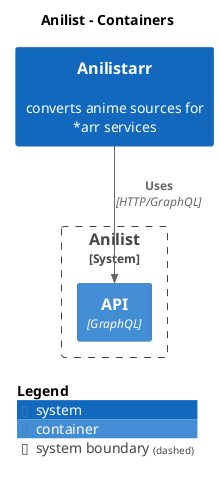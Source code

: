 @startuml
set separator none
title Anilist - Containers

top to bottom direction

!include <C4/C4>
!include <C4/C4_Context>
!include <C4/C4_Container>

System(Anilistarr, "Anilistarr", $descr="converts anime sources for *arr services", $tags="", $link="")

System_Boundary("Anilist_boundary", "Anilist", $tags="") {
  Container(Anilist.API, "API", $techn="GraphQL", $descr="", $tags="", $link="")
}

Rel(Anilistarr, Anilist.API, "Uses", $techn="HTTP/GraphQL", $tags="", $link="")

SHOW_LEGEND(true)
@enduml